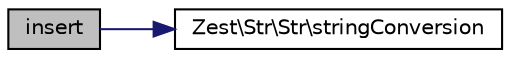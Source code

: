 digraph "insert"
{
  edge [fontname="Helvetica",fontsize="10",labelfontname="Helvetica",labelfontsize="10"];
  node [fontname="Helvetica",fontsize="10",shape=record];
  rankdir="LR";
  Node10 [label="insert",height=0.2,width=0.4,color="black", fillcolor="grey75", style="filled", fontcolor="black"];
  Node10 -> Node11 [color="midnightblue",fontsize="10",style="solid",fontname="Helvetica"];
  Node11 [label="Zest\\Str\\Str\\stringConversion",height=0.2,width=0.4,color="black", fillcolor="white", style="filled",URL="$class_zest_1_1_str_1_1_str.html#ada36c57d64c5bc69ccb6aa9e3ba2c4c6"];
}
